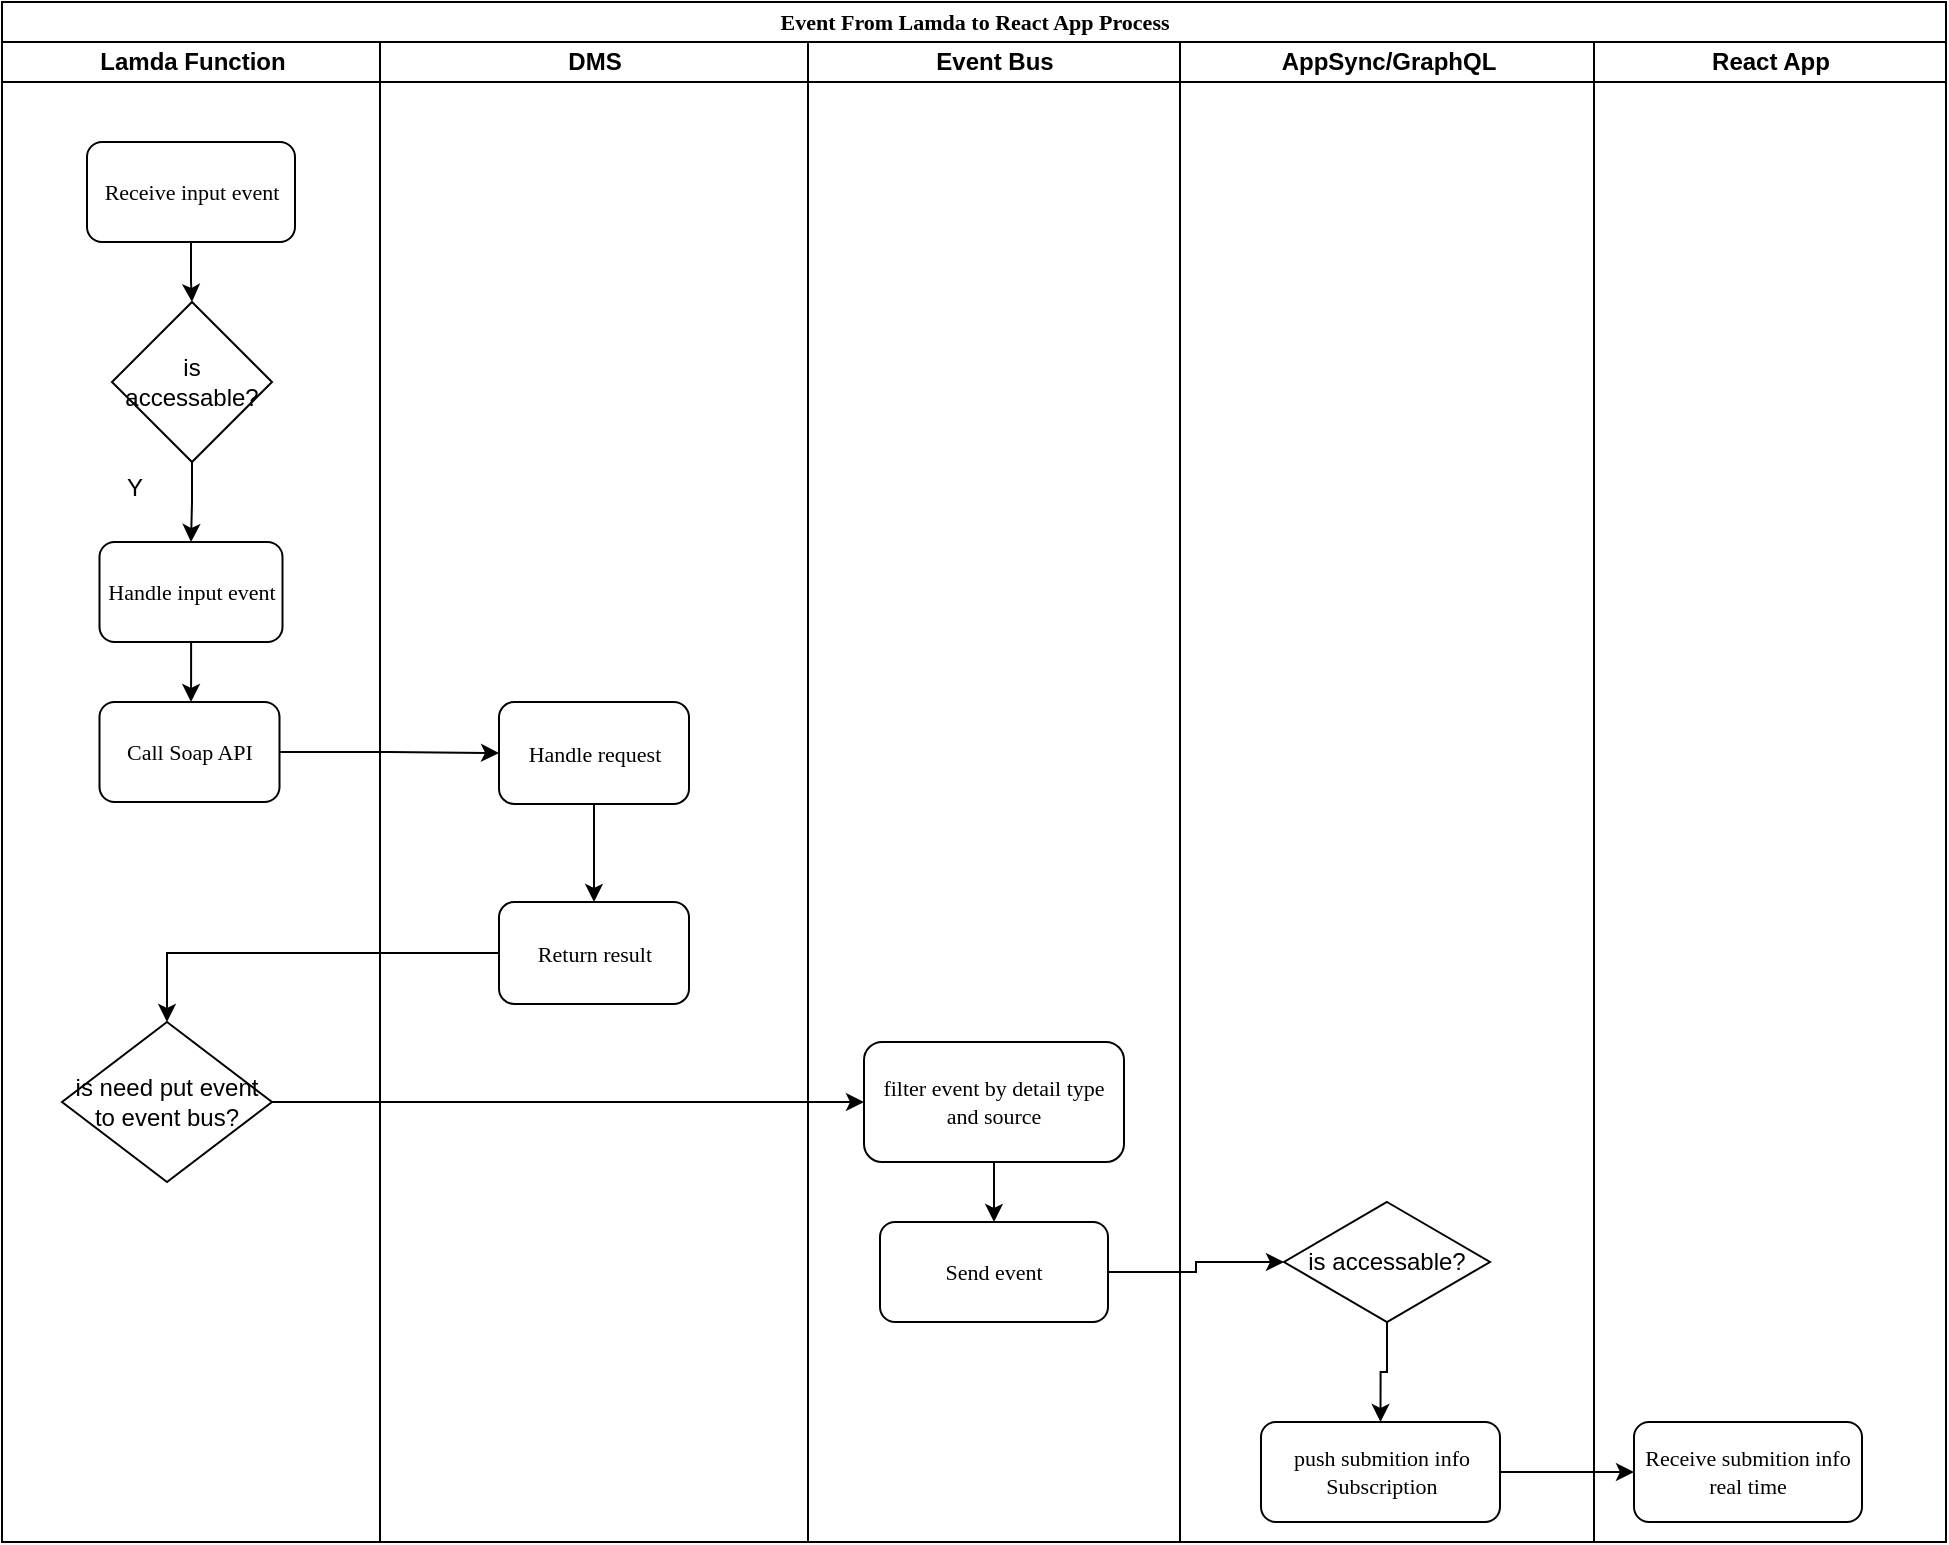 <mxfile version="22.1.3" type="github">
  <diagram name="Page-1" id="OnJqiludFoY-sZaQwvLX">
    <mxGraphModel dx="1615" dy="1905" grid="0" gridSize="10" guides="1" tooltips="1" connect="1" arrows="1" fold="1" page="1" pageScale="1" pageWidth="850" pageHeight="1100" math="0" shadow="0">
      <root>
        <mxCell id="0" />
        <mxCell id="1" parent="0" />
        <mxCell id="XhpjdkoIOFLHljBu7FBK-1" value="&lt;font style=&quot;font-size: 11px;&quot;&gt;Event From Lamda to React App Process&lt;/font&gt;" style="swimlane;html=1;childLayout=stackLayout;startSize=20;rounded=0;shadow=0;labelBackgroundColor=none;strokeWidth=1;fontFamily=Verdana;fontSize=8;align=center;" vertex="1" parent="1">
          <mxGeometry x="554" y="-120" width="972" height="770" as="geometry" />
        </mxCell>
        <mxCell id="XhpjdkoIOFLHljBu7FBK-2" value="Lamda Function" style="swimlane;html=1;startSize=20;" vertex="1" parent="XhpjdkoIOFLHljBu7FBK-1">
          <mxGeometry y="20" width="189" height="750" as="geometry" />
        </mxCell>
        <mxCell id="XhpjdkoIOFLHljBu7FBK-42" style="edgeStyle=orthogonalEdgeStyle;rounded=0;orthogonalLoop=1;jettySize=auto;html=1;entryX=0.5;entryY=0;entryDx=0;entryDy=0;" edge="1" parent="XhpjdkoIOFLHljBu7FBK-2" source="XhpjdkoIOFLHljBu7FBK-4" target="XhpjdkoIOFLHljBu7FBK-35">
          <mxGeometry relative="1" as="geometry" />
        </mxCell>
        <mxCell id="XhpjdkoIOFLHljBu7FBK-4" value="&lt;font style=&quot;font-size: 11px;&quot;&gt;Receive input event&lt;/font&gt;" style="rounded=1;whiteSpace=wrap;html=1;shadow=0;labelBackgroundColor=none;strokeWidth=1;fontFamily=Verdana;fontSize=8;align=center;" vertex="1" parent="XhpjdkoIOFLHljBu7FBK-2">
          <mxGeometry x="42.5" y="50" width="104" height="50" as="geometry" />
        </mxCell>
        <mxCell id="XhpjdkoIOFLHljBu7FBK-45" style="edgeStyle=orthogonalEdgeStyle;rounded=0;orthogonalLoop=1;jettySize=auto;html=1;" edge="1" parent="XhpjdkoIOFLHljBu7FBK-2" source="XhpjdkoIOFLHljBu7FBK-5">
          <mxGeometry relative="1" as="geometry">
            <mxPoint x="94.5" y="330" as="targetPoint" />
          </mxGeometry>
        </mxCell>
        <mxCell id="XhpjdkoIOFLHljBu7FBK-5" value="&lt;font style=&quot;font-size: 11px;&quot;&gt;Handle input event&lt;/font&gt;" style="rounded=1;whiteSpace=wrap;html=1;shadow=0;labelBackgroundColor=none;strokeWidth=1;fontFamily=Verdana;fontSize=8;align=center;" vertex="1" parent="XhpjdkoIOFLHljBu7FBK-2">
          <mxGeometry x="48.75" y="250" width="91.5" height="50" as="geometry" />
        </mxCell>
        <mxCell id="XhpjdkoIOFLHljBu7FBK-44" style="edgeStyle=orthogonalEdgeStyle;rounded=0;orthogonalLoop=1;jettySize=auto;html=1;entryX=0.5;entryY=0;entryDx=0;entryDy=0;" edge="1" parent="XhpjdkoIOFLHljBu7FBK-2" source="XhpjdkoIOFLHljBu7FBK-35" target="XhpjdkoIOFLHljBu7FBK-5">
          <mxGeometry relative="1" as="geometry" />
        </mxCell>
        <mxCell id="XhpjdkoIOFLHljBu7FBK-35" value="is accessable?" style="rhombus;whiteSpace=wrap;html=1;" vertex="1" parent="XhpjdkoIOFLHljBu7FBK-2">
          <mxGeometry x="55" y="130" width="80" height="80" as="geometry" />
        </mxCell>
        <mxCell id="XhpjdkoIOFLHljBu7FBK-36" value="&lt;span style=&quot;font-size: 11px;&quot;&gt;Call Soap API&lt;/span&gt;" style="rounded=1;whiteSpace=wrap;html=1;shadow=0;labelBackgroundColor=none;strokeWidth=1;fontFamily=Verdana;fontSize=8;align=center;" vertex="1" parent="XhpjdkoIOFLHljBu7FBK-2">
          <mxGeometry x="48.75" y="330" width="90" height="50" as="geometry" />
        </mxCell>
        <mxCell id="XhpjdkoIOFLHljBu7FBK-38" value="is need put event to event bus?" style="rhombus;whiteSpace=wrap;html=1;" vertex="1" parent="XhpjdkoIOFLHljBu7FBK-2">
          <mxGeometry x="30" y="490" width="105" height="80" as="geometry" />
        </mxCell>
        <mxCell id="XhpjdkoIOFLHljBu7FBK-6" value="DMS" style="swimlane;html=1;startSize=20;" vertex="1" parent="XhpjdkoIOFLHljBu7FBK-1">
          <mxGeometry x="189" y="20" width="214" height="750" as="geometry" />
        </mxCell>
        <mxCell id="XhpjdkoIOFLHljBu7FBK-48" style="edgeStyle=orthogonalEdgeStyle;rounded=0;orthogonalLoop=1;jettySize=auto;html=1;entryX=0.5;entryY=0;entryDx=0;entryDy=0;" edge="1" parent="XhpjdkoIOFLHljBu7FBK-6" source="XhpjdkoIOFLHljBu7FBK-13" target="XhpjdkoIOFLHljBu7FBK-37">
          <mxGeometry relative="1" as="geometry" />
        </mxCell>
        <mxCell id="XhpjdkoIOFLHljBu7FBK-13" value="&lt;font style=&quot;font-size: 11px;&quot;&gt;Handle request&lt;/font&gt;" style="rounded=1;whiteSpace=wrap;html=1;shadow=0;labelBackgroundColor=none;strokeWidth=1;fontFamily=Verdana;fontSize=8;align=center;" vertex="1" parent="XhpjdkoIOFLHljBu7FBK-6">
          <mxGeometry x="59.5" y="330" width="95" height="51" as="geometry" />
        </mxCell>
        <mxCell id="XhpjdkoIOFLHljBu7FBK-37" value="&lt;font style=&quot;font-size: 11px;&quot;&gt;Return result&lt;/font&gt;" style="rounded=1;whiteSpace=wrap;html=1;shadow=0;labelBackgroundColor=none;strokeWidth=1;fontFamily=Verdana;fontSize=8;align=center;" vertex="1" parent="XhpjdkoIOFLHljBu7FBK-6">
          <mxGeometry x="59.5" y="430" width="95" height="51" as="geometry" />
        </mxCell>
        <mxCell id="XhpjdkoIOFLHljBu7FBK-17" value="Event Bus" style="swimlane;html=1;startSize=20;" vertex="1" parent="XhpjdkoIOFLHljBu7FBK-1">
          <mxGeometry x="403" y="20" width="186" height="750" as="geometry" />
        </mxCell>
        <mxCell id="XhpjdkoIOFLHljBu7FBK-51" style="edgeStyle=orthogonalEdgeStyle;rounded=0;orthogonalLoop=1;jettySize=auto;html=1;" edge="1" parent="XhpjdkoIOFLHljBu7FBK-17" source="XhpjdkoIOFLHljBu7FBK-23" target="XhpjdkoIOFLHljBu7FBK-24">
          <mxGeometry relative="1" as="geometry" />
        </mxCell>
        <mxCell id="XhpjdkoIOFLHljBu7FBK-23" value="&lt;font style=&quot;font-size: 11px;&quot;&gt;filter event by detail type and source&lt;/font&gt;" style="rounded=1;whiteSpace=wrap;html=1;shadow=0;labelBackgroundColor=none;strokeWidth=1;fontFamily=Verdana;fontSize=8;align=center;" vertex="1" parent="XhpjdkoIOFLHljBu7FBK-17">
          <mxGeometry x="28" y="500" width="130" height="60" as="geometry" />
        </mxCell>
        <mxCell id="XhpjdkoIOFLHljBu7FBK-24" value="&lt;span style=&quot;font-size: 11px;&quot;&gt;Send event&lt;/span&gt;" style="rounded=1;whiteSpace=wrap;html=1;shadow=0;labelBackgroundColor=none;strokeWidth=1;fontFamily=Verdana;fontSize=8;align=center;" vertex="1" parent="XhpjdkoIOFLHljBu7FBK-17">
          <mxGeometry x="36" y="590" width="114" height="50" as="geometry" />
        </mxCell>
        <mxCell id="XhpjdkoIOFLHljBu7FBK-21" value="AppSync/GraphQL" style="swimlane;html=1;startSize=20;" vertex="1" parent="XhpjdkoIOFLHljBu7FBK-1">
          <mxGeometry x="589" y="20" width="207" height="750" as="geometry" />
        </mxCell>
        <mxCell id="XhpjdkoIOFLHljBu7FBK-55" style="edgeStyle=orthogonalEdgeStyle;rounded=0;orthogonalLoop=1;jettySize=auto;html=1;entryX=0.5;entryY=0;entryDx=0;entryDy=0;" edge="1" parent="XhpjdkoIOFLHljBu7FBK-21" source="XhpjdkoIOFLHljBu7FBK-39" target="XhpjdkoIOFLHljBu7FBK-26">
          <mxGeometry relative="1" as="geometry" />
        </mxCell>
        <mxCell id="XhpjdkoIOFLHljBu7FBK-39" value="is accessable?" style="rhombus;whiteSpace=wrap;html=1;" vertex="1" parent="XhpjdkoIOFLHljBu7FBK-21">
          <mxGeometry x="52" y="580" width="103" height="60" as="geometry" />
        </mxCell>
        <mxCell id="XhpjdkoIOFLHljBu7FBK-26" value="&lt;font style=&quot;font-size: 11px;&quot;&gt;push submition info&lt;br&gt;Subscription&lt;/font&gt;" style="rounded=1;whiteSpace=wrap;html=1;shadow=0;labelBackgroundColor=none;strokeWidth=1;fontFamily=Verdana;fontSize=8;align=center;" vertex="1" parent="XhpjdkoIOFLHljBu7FBK-21">
          <mxGeometry x="40.5" y="690" width="119.5" height="50" as="geometry" />
        </mxCell>
        <mxCell id="XhpjdkoIOFLHljBu7FBK-25" value="React App" style="swimlane;html=1;startSize=20;" vertex="1" parent="XhpjdkoIOFLHljBu7FBK-1">
          <mxGeometry x="796" y="20" width="176" height="750" as="geometry" />
        </mxCell>
        <mxCell id="XhpjdkoIOFLHljBu7FBK-40" value="&lt;span style=&quot;font-size: 11px;&quot;&gt;Receive submition info real time&lt;/span&gt;" style="rounded=1;whiteSpace=wrap;html=1;shadow=0;labelBackgroundColor=none;strokeWidth=1;fontFamily=Verdana;fontSize=8;align=center;" vertex="1" parent="XhpjdkoIOFLHljBu7FBK-25">
          <mxGeometry x="20" y="690" width="114" height="50" as="geometry" />
        </mxCell>
        <mxCell id="XhpjdkoIOFLHljBu7FBK-47" style="edgeStyle=orthogonalEdgeStyle;rounded=0;orthogonalLoop=1;jettySize=auto;html=1;entryX=0;entryY=0.5;entryDx=0;entryDy=0;" edge="1" parent="XhpjdkoIOFLHljBu7FBK-1" source="XhpjdkoIOFLHljBu7FBK-36" target="XhpjdkoIOFLHljBu7FBK-13">
          <mxGeometry relative="1" as="geometry" />
        </mxCell>
        <mxCell id="XhpjdkoIOFLHljBu7FBK-49" style="edgeStyle=orthogonalEdgeStyle;rounded=0;orthogonalLoop=1;jettySize=auto;html=1;" edge="1" parent="XhpjdkoIOFLHljBu7FBK-1" source="XhpjdkoIOFLHljBu7FBK-37" target="XhpjdkoIOFLHljBu7FBK-38">
          <mxGeometry relative="1" as="geometry" />
        </mxCell>
        <mxCell id="XhpjdkoIOFLHljBu7FBK-50" style="edgeStyle=orthogonalEdgeStyle;rounded=0;orthogonalLoop=1;jettySize=auto;html=1;entryX=0;entryY=0.5;entryDx=0;entryDy=0;" edge="1" parent="XhpjdkoIOFLHljBu7FBK-1" source="XhpjdkoIOFLHljBu7FBK-38" target="XhpjdkoIOFLHljBu7FBK-23">
          <mxGeometry relative="1" as="geometry">
            <Array as="points">
              <mxPoint x="421" y="550" />
            </Array>
          </mxGeometry>
        </mxCell>
        <mxCell id="XhpjdkoIOFLHljBu7FBK-52" style="edgeStyle=orthogonalEdgeStyle;rounded=0;orthogonalLoop=1;jettySize=auto;html=1;entryX=0;entryY=0.5;entryDx=0;entryDy=0;" edge="1" parent="XhpjdkoIOFLHljBu7FBK-1" source="XhpjdkoIOFLHljBu7FBK-24" target="XhpjdkoIOFLHljBu7FBK-39">
          <mxGeometry relative="1" as="geometry">
            <mxPoint x="636" y="635" as="targetPoint" />
          </mxGeometry>
        </mxCell>
        <mxCell id="XhpjdkoIOFLHljBu7FBK-57" style="edgeStyle=orthogonalEdgeStyle;rounded=0;orthogonalLoop=1;jettySize=auto;html=1;entryX=0;entryY=0.5;entryDx=0;entryDy=0;" edge="1" parent="XhpjdkoIOFLHljBu7FBK-1" source="XhpjdkoIOFLHljBu7FBK-26" target="XhpjdkoIOFLHljBu7FBK-40">
          <mxGeometry relative="1" as="geometry" />
        </mxCell>
        <mxCell id="XhpjdkoIOFLHljBu7FBK-46" value="Y" style="text;html=1;align=center;verticalAlign=middle;resizable=0;points=[];autosize=1;strokeColor=none;fillColor=none;" vertex="1" parent="1">
          <mxGeometry x="605" y="108" width="30" height="30" as="geometry" />
        </mxCell>
      </root>
    </mxGraphModel>
  </diagram>
</mxfile>
